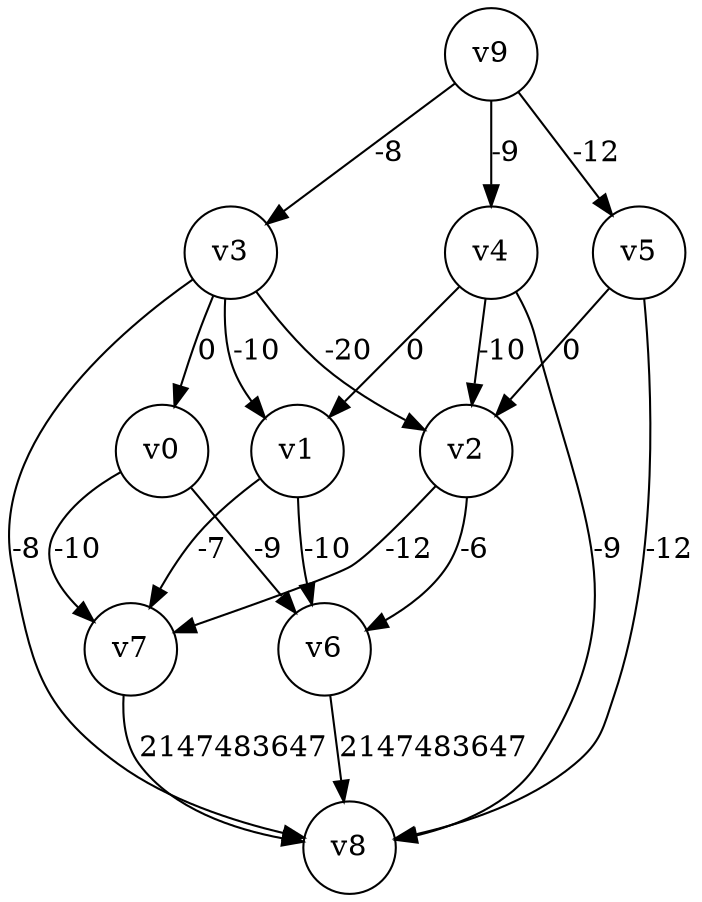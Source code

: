 digraph
{
	node [shape=circle, label="v0"] 0;
	node [shape=circle, label="v1"] 1;
	node [shape=circle, label="v2"] 2;
	node [shape=circle, label="v3"] 3;
	node [shape=circle, label="v4"] 4;
	node [shape=circle, label="v5"] 5;
	node [shape=circle, label="v6"] 6;
	node [shape=circle, label="v7"] 7;
	node [shape=circle, label="v8"] 8;
	node [shape=circle, label="v9"] 9;
	0 -> 6 [label="-9"]
	0 -> 7 [label="-10"]
	1 -> 6 [label="-10"]
	1 -> 7 [label="-7"]
	2 -> 6 [label="-6"]
	2 -> 7 [label="-12"]
	3 -> 0 [label="0"]
	3 -> 1 [label="-10"]
	3 -> 2 [label="-20"]
	3 -> 8 [label="-8"]
	4 -> 1 [label="0"]
	4 -> 2 [label="-10"]
	4 -> 8 [label="-9"]
	5 -> 2 [label="0"]
	5 -> 8 [label="-12"]
	6 -> 8 [label="2147483647"]
	7 -> 8 [label="2147483647"]
	9 -> 3 [label="-8"]
	9 -> 4 [label="-9"]
	9 -> 5 [label="-12"]
}

